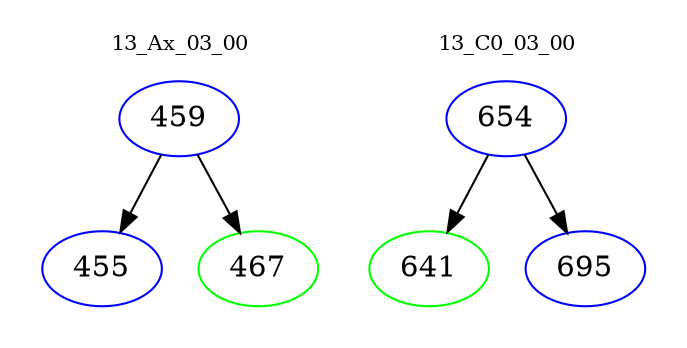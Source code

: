 digraph{
subgraph cluster_0 {
color = white
label = "13_Ax_03_00";
fontsize=10;
T0_459 [label="459", color="blue"]
T0_459 -> T0_455 [color="black"]
T0_455 [label="455", color="blue"]
T0_459 -> T0_467 [color="black"]
T0_467 [label="467", color="green"]
}
subgraph cluster_1 {
color = white
label = "13_C0_03_00";
fontsize=10;
T1_654 [label="654", color="blue"]
T1_654 -> T1_641 [color="black"]
T1_641 [label="641", color="green"]
T1_654 -> T1_695 [color="black"]
T1_695 [label="695", color="blue"]
}
}
